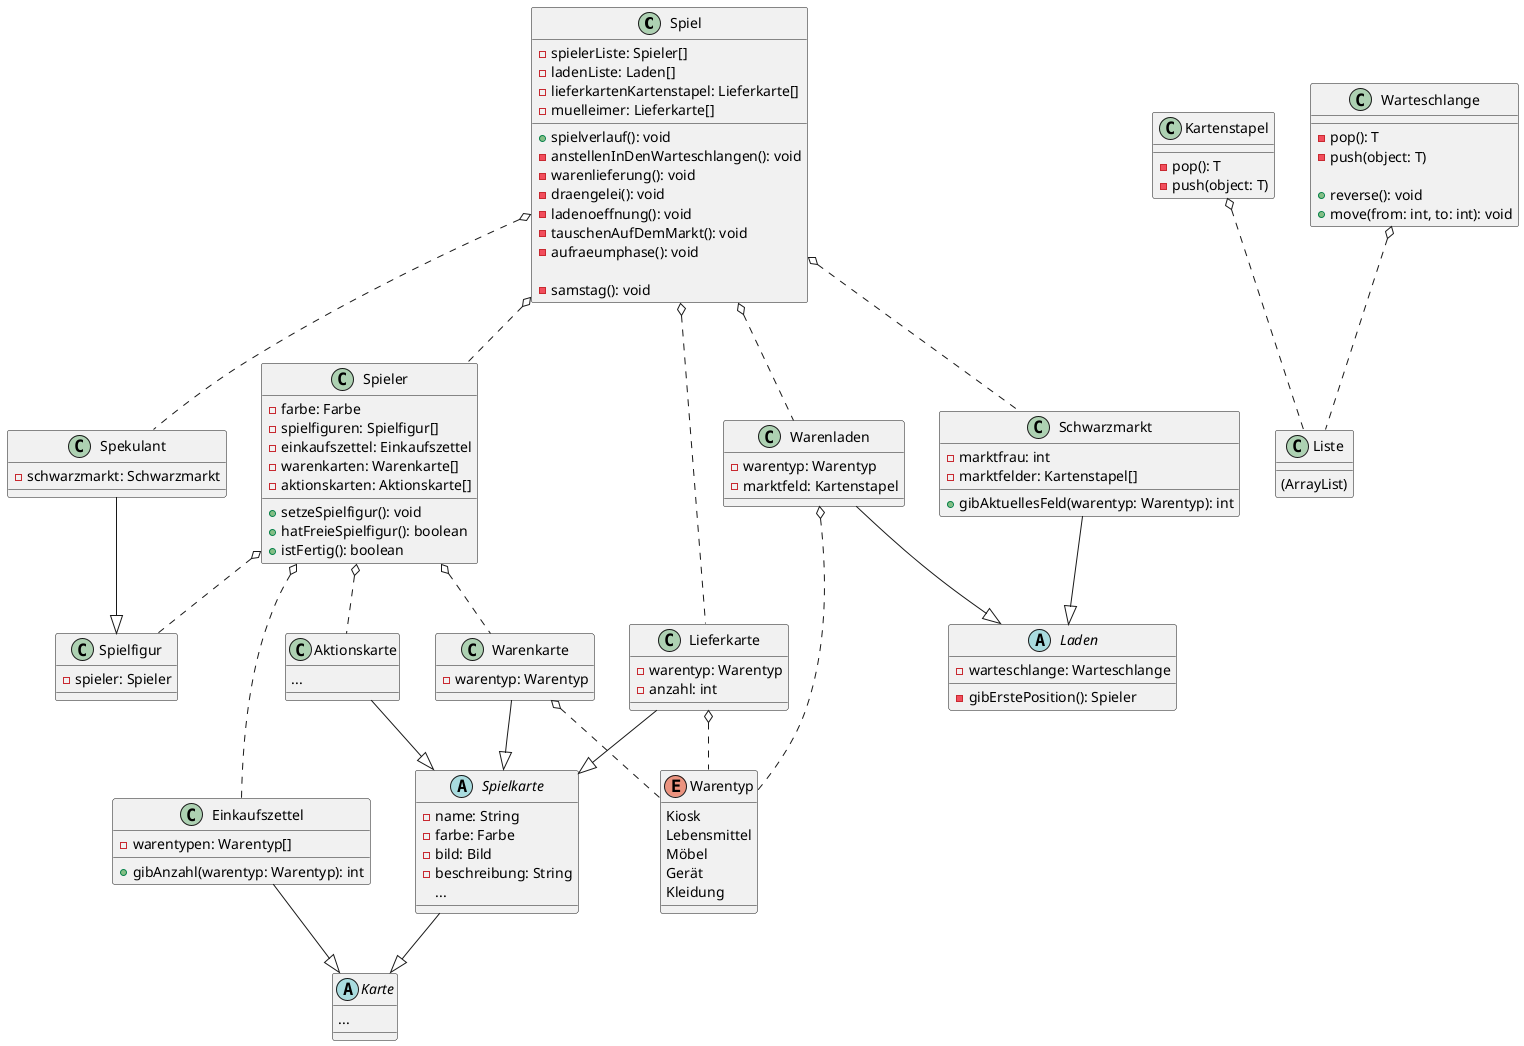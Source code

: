 @startuml
' Für bessere Export-Auflösung:
' skinparam dpi 300

' Klassen
class Spiel
class Spieler
class Spekulant
class Spielfigur
class Liste
class Kartenstapel
class Warteschlange
class Karte
class Einkaufszettel
class Warenkarte
class Lieferkarte
class Aktionskarte
class Laden
class Warenladen
class Schwarzmarkt
enum Warentyp

' Attribute etc.
class Spiel {
    -spielerListe: Spieler[]
    -ladenListe: Laden[]
    -lieferkartenKartenstapel: Lieferkarte[]
    -muelleimer: Lieferkarte[]

    +spielverlauf(): void
    -anstellenInDenWarteschlangen(): void
    -warenlieferung(): void
    -draengelei(): void
    -ladenoeffnung(): void
    -tauschenAufDemMarkt(): void
    -aufraeumphase(): void

    -samstag(): void
}

class Spieler {
    -farbe: Farbe
    -spielfiguren: Spielfigur[]
    -einkaufszettel: Einkaufszettel
    -warenkarten: Warenkarte[]
    -aktionskarten: Aktionskarte[]

    +setzeSpielfigur(): void 
    +hatFreieSpielfigur(): boolean
    +istFertig(): boolean
}

class Spekulant {
    -schwarzmarkt: Schwarzmarkt
}
class Spielfigur {
    -spieler: Spieler
}
class Liste {
    (ArrayList)
}
class Kartenstapel {
    -pop(): T
    -push(object: T)
}
class Warteschlange {
    -pop(): T
    -push(object: T)

    +reverse(): void
    +move(from: int, to: int): void
}
abstract class Karte {
    ...
}

abstract class Spielkarte {
    -name: String
    -farbe: Farbe
    -bild: Bild
    -beschreibung: String
    ...
}

class Einkaufszettel {
    -warentypen: Warentyp[]
    
    +gibAnzahl(warentyp: Warentyp): int
}
class Warenkarte {
    -warentyp: Warentyp
}
class Lieferkarte {
    -warentyp: Warentyp
    -anzahl: int
}
class Aktionskarte {
    ...
}
abstract class Laden {
    -warteschlange: Warteschlange
    -gibErstePosition(): Spieler

}
class Warenladen {
    -warentyp: Warentyp
    -marktfeld: Kartenstapel

}
class Schwarzmarkt {
    -marktfrau: int
    -marktfelder: Kartenstapel[]

    +gibAktuellesFeld(warentyp: Warentyp): int
}
enum Warentyp {
    Kiosk
    Lebensmittel
    Möbel
    Gerät
    Kleidung
}

' Klassen-Beziehungen
Spiel o.. Spieler
Spieler o.. Spielfigur
Spekulant --|> Spielfigur
Spiel o.. Spekulant

Kartenstapel o.. Liste
Warteschlange o.. Liste

Einkaufszettel --|> Karte
Spielkarte --|> Karte
Warenkarte --|> Spielkarte
Lieferkarte --|> Spielkarte
Aktionskarte --|> Spielkarte

Schwarzmarkt --|> Laden
Warenladen --|> Laden

Warenkarte o.. Warentyp
Lieferkarte o.. Warentyp

Spieler o.. Einkaufszettel
Spieler o.. Aktionskarte
Spieler o.. Warenkarte

Spiel o.. Lieferkarte
Spiel o.. Warenladen
Spiel o.. Schwarzmarkt

Warenladen o.. Warentyp
@enduml
